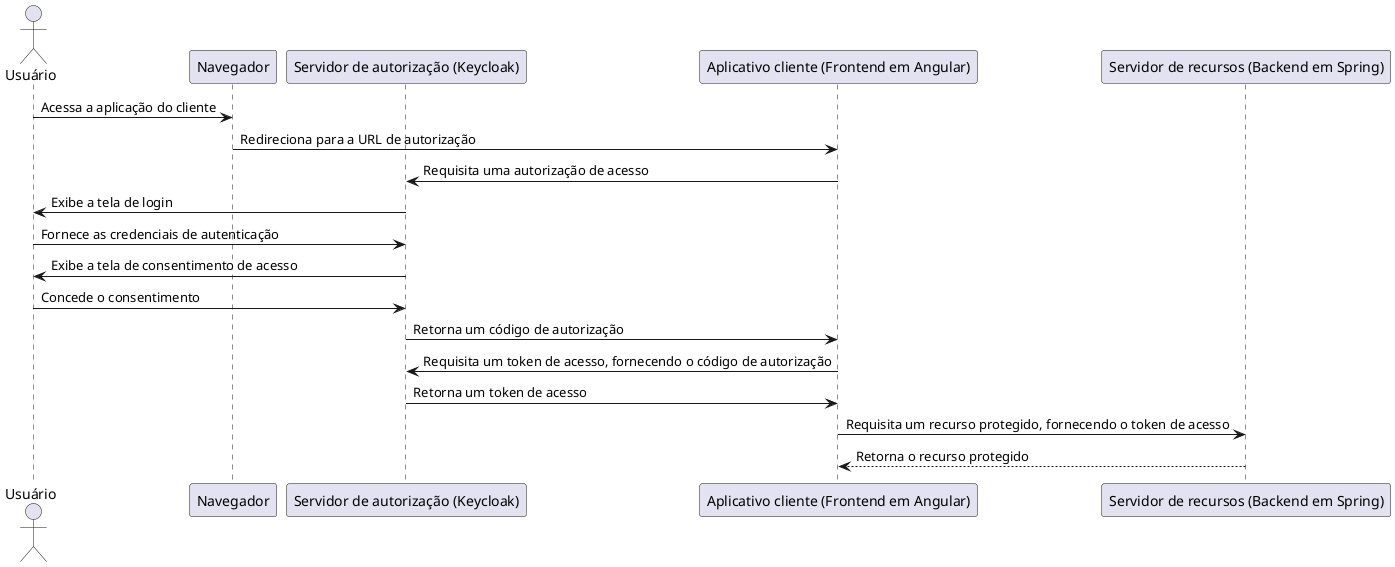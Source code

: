 @startuml diagrama_sequencia
actor "Usuário"
participant "Navegador" as UA
participant "Servidor de autorização (Keycloak)" as AS
participant "Aplicativo cliente (Frontend em Angular)" as CA
participant "Servidor de recursos (Backend em Spring)" as RS

"Usuário" -> UA: Acessa a aplicação do cliente
UA -> CA: Redireciona para a URL de autorização
CA -> AS: Requisita uma autorização de acesso
AS -> "Usuário": Exibe a tela de login
"Usuário" -> AS: Fornece as credenciais de autenticação
AS -> "Usuário": Exibe a tela de consentimento de acesso
"Usuário" -> AS: Concede o consentimento
AS -> CA: Retorna um código de autorização
CA -> AS: Requisita um token de acesso, fornecendo o código de autorização
AS -> CA: Retorna um token de acesso
CA -> RS: Requisita um recurso protegido, fornecendo o token de acesso
RS --> CA: Retorna o recurso protegido
@enduml